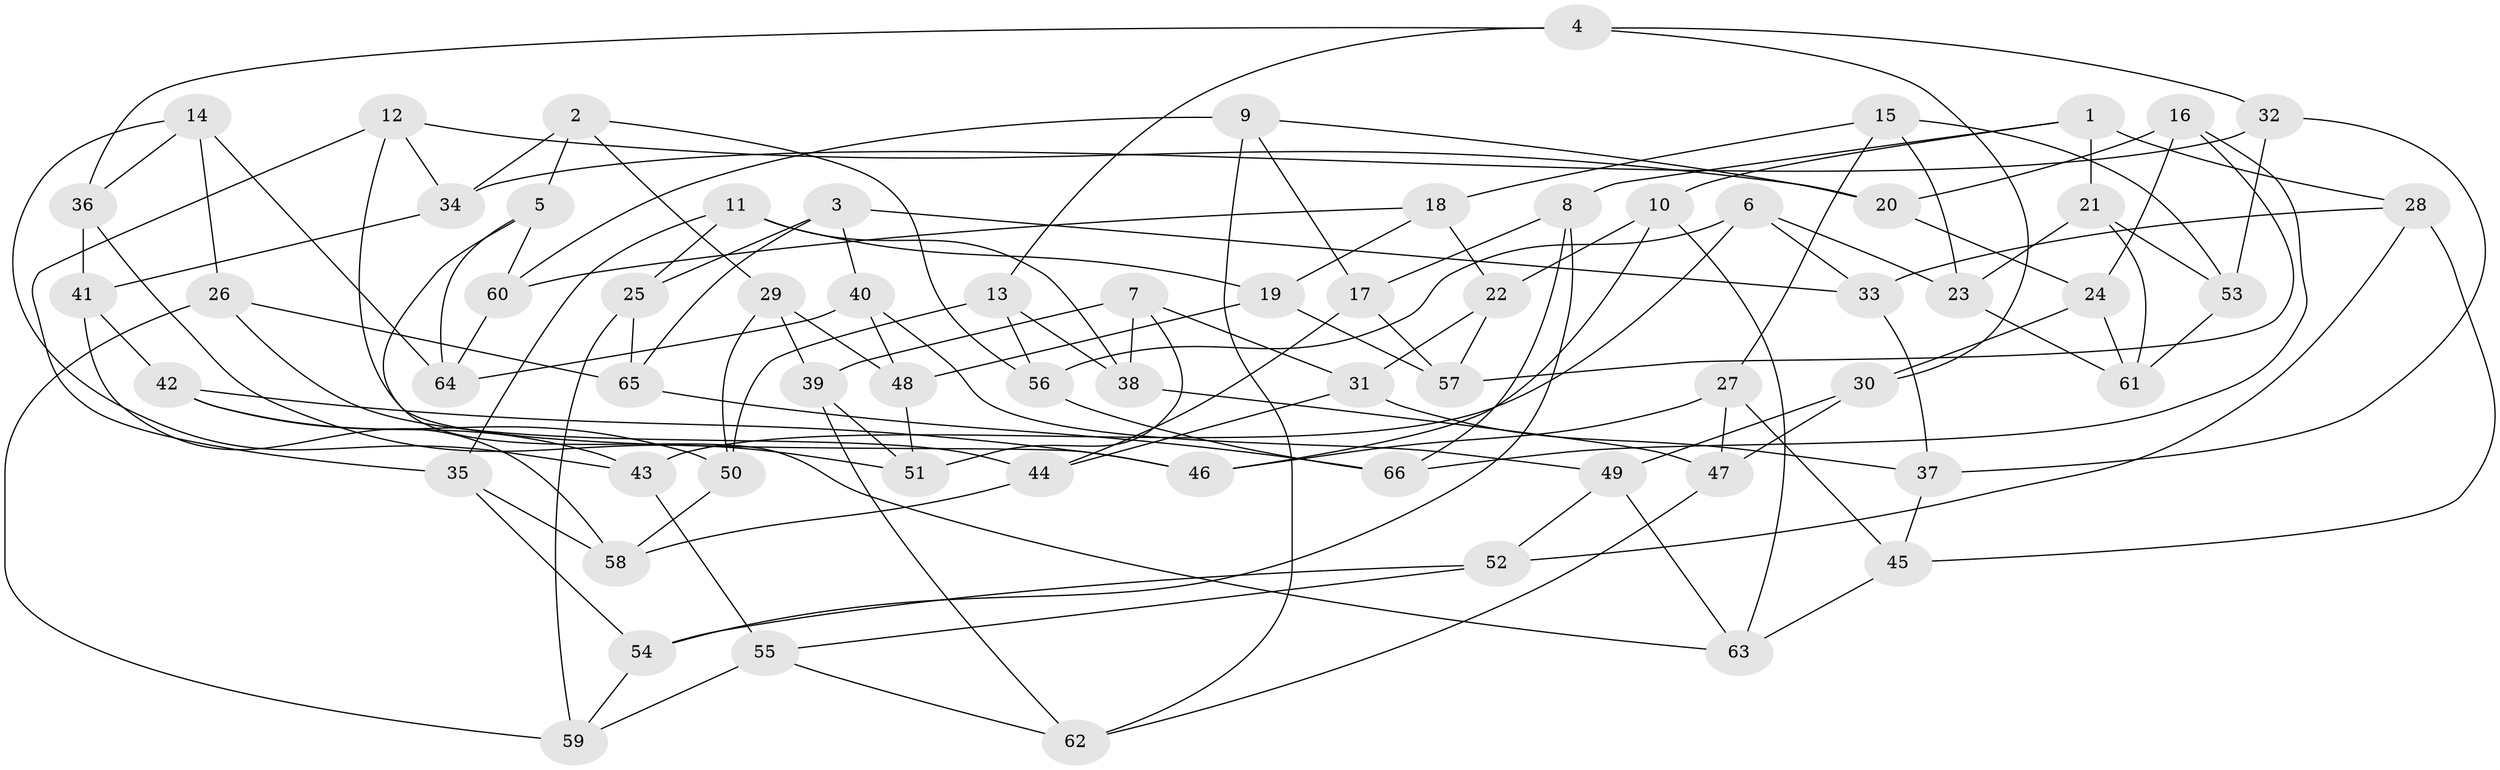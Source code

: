 // Generated by graph-tools (version 1.1) at 2025/11/02/27/25 16:11:44]
// undirected, 66 vertices, 132 edges
graph export_dot {
graph [start="1"]
  node [color=gray90,style=filled];
  1;
  2;
  3;
  4;
  5;
  6;
  7;
  8;
  9;
  10;
  11;
  12;
  13;
  14;
  15;
  16;
  17;
  18;
  19;
  20;
  21;
  22;
  23;
  24;
  25;
  26;
  27;
  28;
  29;
  30;
  31;
  32;
  33;
  34;
  35;
  36;
  37;
  38;
  39;
  40;
  41;
  42;
  43;
  44;
  45;
  46;
  47;
  48;
  49;
  50;
  51;
  52;
  53;
  54;
  55;
  56;
  57;
  58;
  59;
  60;
  61;
  62;
  63;
  64;
  65;
  66;
  1 -- 21;
  1 -- 8;
  1 -- 10;
  1 -- 28;
  2 -- 29;
  2 -- 56;
  2 -- 34;
  2 -- 5;
  3 -- 25;
  3 -- 40;
  3 -- 33;
  3 -- 65;
  4 -- 13;
  4 -- 32;
  4 -- 30;
  4 -- 36;
  5 -- 63;
  5 -- 60;
  5 -- 64;
  6 -- 33;
  6 -- 43;
  6 -- 56;
  6 -- 23;
  7 -- 39;
  7 -- 38;
  7 -- 51;
  7 -- 31;
  8 -- 17;
  8 -- 54;
  8 -- 66;
  9 -- 20;
  9 -- 60;
  9 -- 17;
  9 -- 62;
  10 -- 46;
  10 -- 22;
  10 -- 63;
  11 -- 25;
  11 -- 35;
  11 -- 38;
  11 -- 19;
  12 -- 34;
  12 -- 20;
  12 -- 35;
  12 -- 46;
  13 -- 50;
  13 -- 56;
  13 -- 38;
  14 -- 64;
  14 -- 26;
  14 -- 43;
  14 -- 36;
  15 -- 18;
  15 -- 53;
  15 -- 27;
  15 -- 23;
  16 -- 57;
  16 -- 20;
  16 -- 66;
  16 -- 24;
  17 -- 57;
  17 -- 44;
  18 -- 19;
  18 -- 60;
  18 -- 22;
  19 -- 48;
  19 -- 57;
  20 -- 24;
  21 -- 23;
  21 -- 61;
  21 -- 53;
  22 -- 57;
  22 -- 31;
  23 -- 61;
  24 -- 30;
  24 -- 61;
  25 -- 59;
  25 -- 65;
  26 -- 65;
  26 -- 59;
  26 -- 44;
  27 -- 45;
  27 -- 47;
  27 -- 46;
  28 -- 45;
  28 -- 52;
  28 -- 33;
  29 -- 48;
  29 -- 50;
  29 -- 39;
  30 -- 47;
  30 -- 49;
  31 -- 44;
  31 -- 37;
  32 -- 34;
  32 -- 37;
  32 -- 53;
  33 -- 37;
  34 -- 41;
  35 -- 58;
  35 -- 54;
  36 -- 41;
  36 -- 51;
  37 -- 45;
  38 -- 47;
  39 -- 51;
  39 -- 62;
  40 -- 64;
  40 -- 49;
  40 -- 48;
  41 -- 42;
  41 -- 58;
  42 -- 50;
  42 -- 46;
  42 -- 43;
  43 -- 55;
  44 -- 58;
  45 -- 63;
  47 -- 62;
  48 -- 51;
  49 -- 63;
  49 -- 52;
  50 -- 58;
  52 -- 54;
  52 -- 55;
  53 -- 61;
  54 -- 59;
  55 -- 59;
  55 -- 62;
  56 -- 66;
  60 -- 64;
  65 -- 66;
}
